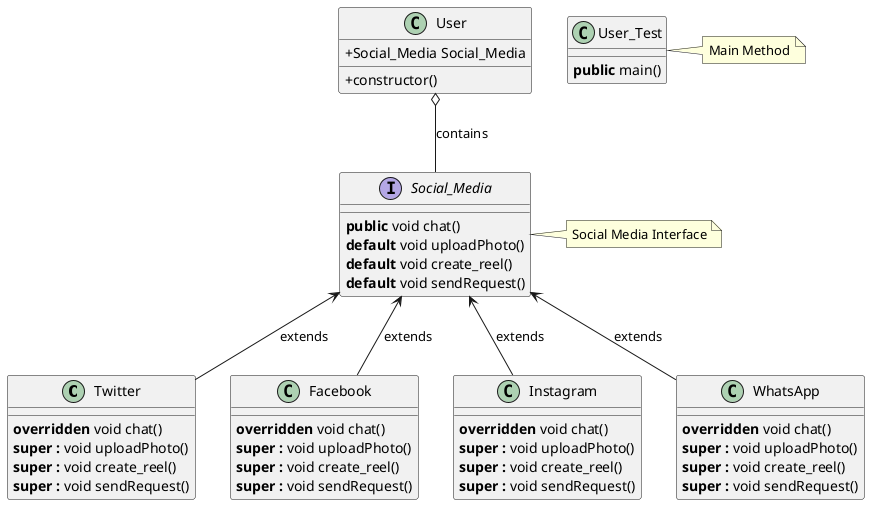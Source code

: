 @startuml
'https://plantuml.com/class-diagram

class Twitter
{
<b>overridden</b> void chat()
<b>super :</b> void uploadPhoto()
<b>super :</b> void create_reel()
<b>super :</b> void sendRequest()
}
class Facebook
{
<b>overridden</b> void chat()
<b>super :</b> void uploadPhoto()
<b>super :</b> void create_reel()
<b>super :</b> void sendRequest()
}
class Instagram
{
<b>overridden</b> void chat()
<b>super :</b> void uploadPhoto()
<b>super :</b> void create_reel()
<b>super :</b> void sendRequest()
}
class WhatsApp
{
<b>overridden</b> void chat()
<b>super :</b> void uploadPhoto()
<b>super :</b> void create_reel()
<b>super :</b> void sendRequest()
}
interface Social_Media
note right : Social Media Interface
class User_Test
skinparam ClassAttributeIconSize 0
class User
{
 + Social_Media Social_Media
 + constructor()
}

Social_Media <-- Facebook : extends
Social_Media <-- Instagram : extends
Social_Media <-- WhatsApp : extends
Social_Media <-- Twitter : extends

User o-- Social_Media : contains

class User_Test{
 <b>public</b> main()
 }
note right : Main Method
 interface Social_Media
 {
  <b>public</b> void chat()
  <b>default</b> void uploadPhoto()
  <b>default</b> void create_reel()
  <b>default</b> void sendRequest()
 }



@enduml